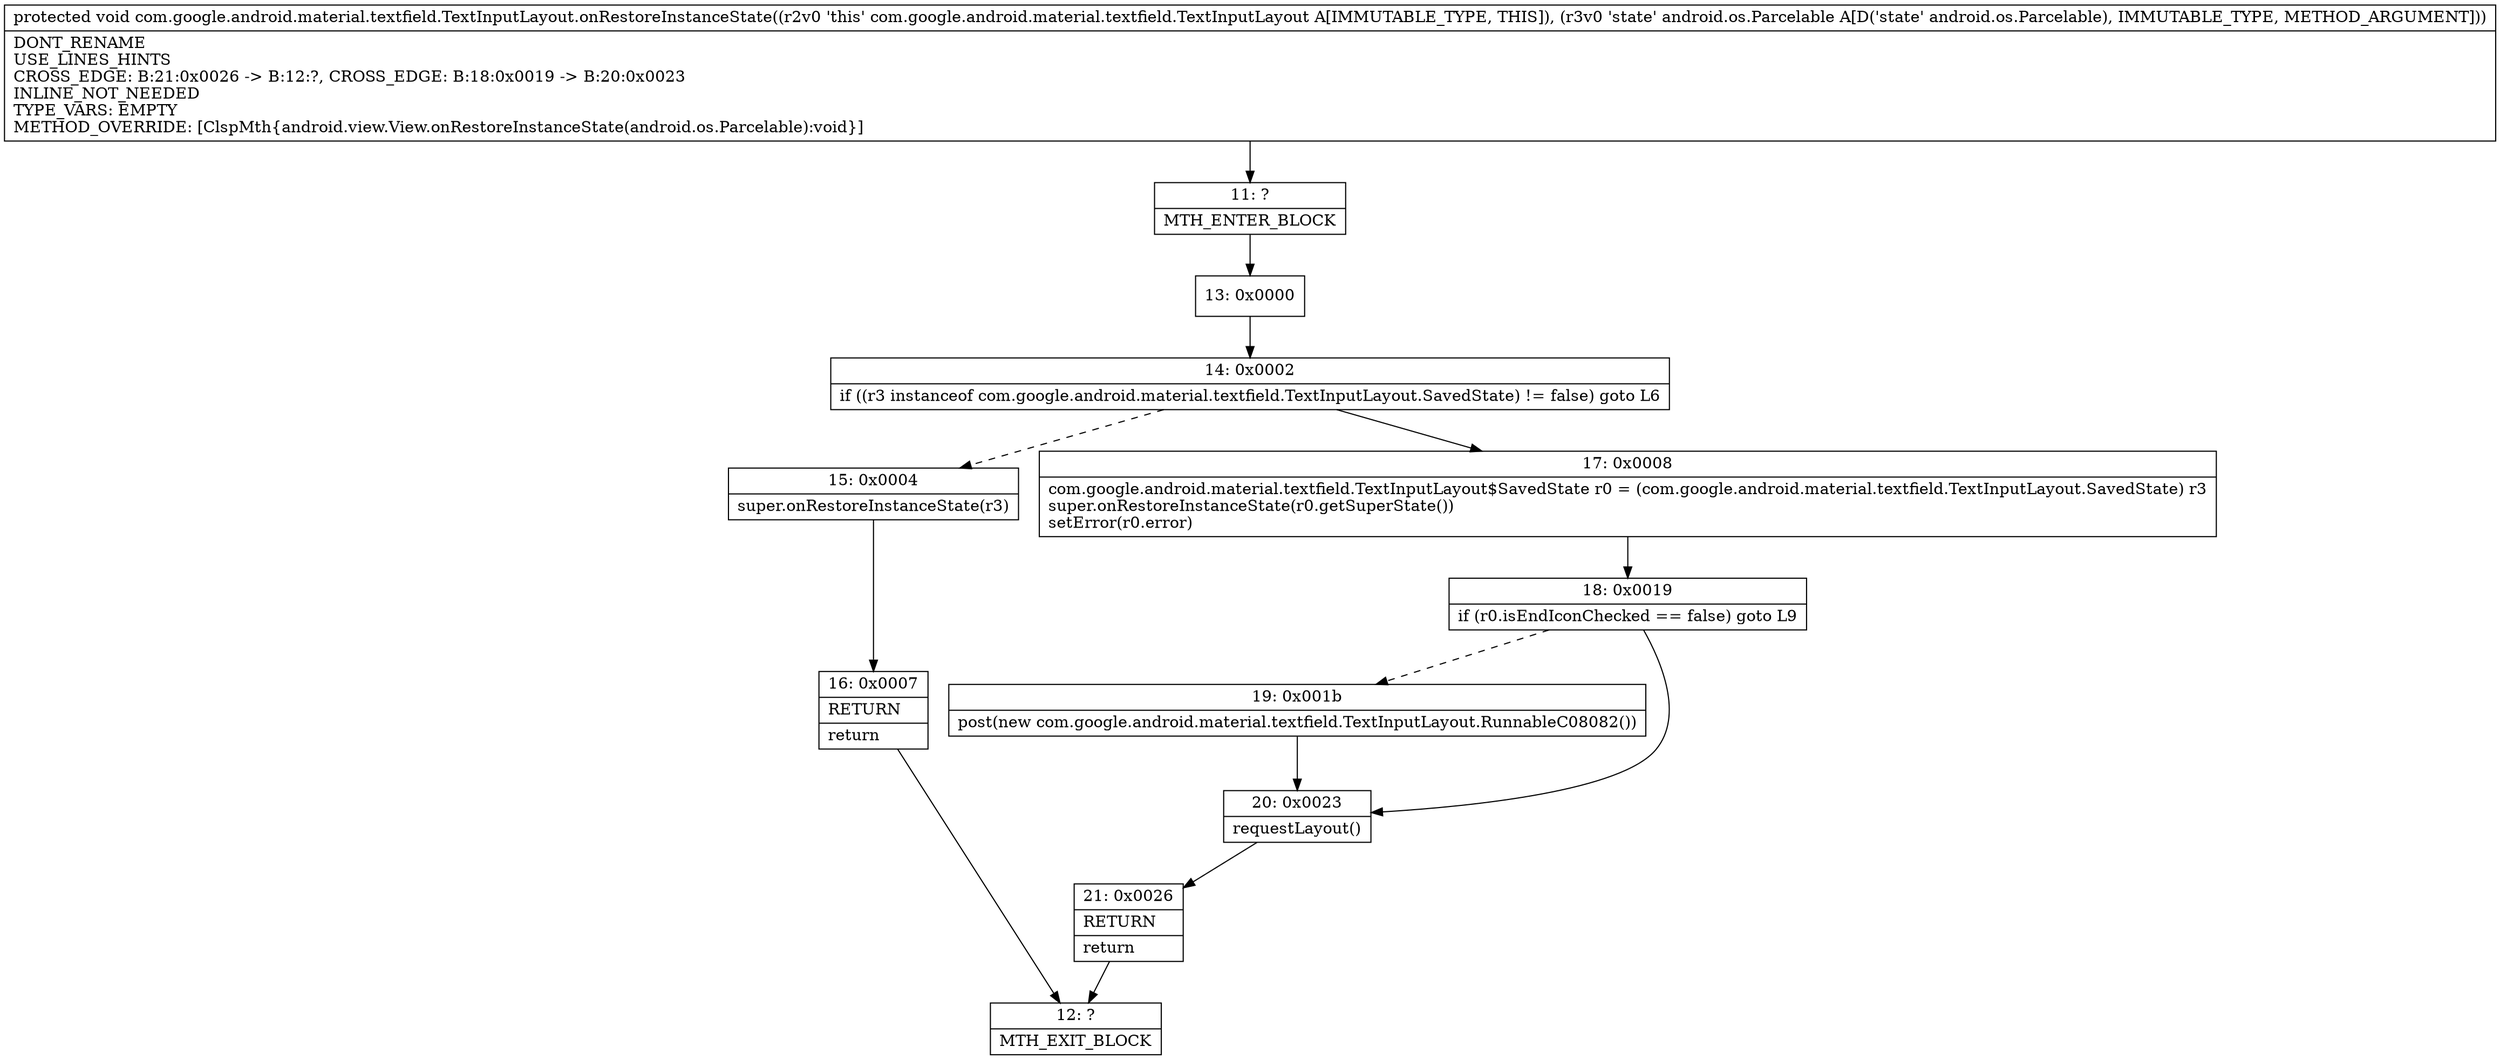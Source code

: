 digraph "CFG forcom.google.android.material.textfield.TextInputLayout.onRestoreInstanceState(Landroid\/os\/Parcelable;)V" {
Node_11 [shape=record,label="{11\:\ ?|MTH_ENTER_BLOCK\l}"];
Node_13 [shape=record,label="{13\:\ 0x0000}"];
Node_14 [shape=record,label="{14\:\ 0x0002|if ((r3 instanceof com.google.android.material.textfield.TextInputLayout.SavedState) != false) goto L6\l}"];
Node_15 [shape=record,label="{15\:\ 0x0004|super.onRestoreInstanceState(r3)\l}"];
Node_16 [shape=record,label="{16\:\ 0x0007|RETURN\l|return\l}"];
Node_12 [shape=record,label="{12\:\ ?|MTH_EXIT_BLOCK\l}"];
Node_17 [shape=record,label="{17\:\ 0x0008|com.google.android.material.textfield.TextInputLayout$SavedState r0 = (com.google.android.material.textfield.TextInputLayout.SavedState) r3\lsuper.onRestoreInstanceState(r0.getSuperState())\lsetError(r0.error)\l}"];
Node_18 [shape=record,label="{18\:\ 0x0019|if (r0.isEndIconChecked == false) goto L9\l}"];
Node_19 [shape=record,label="{19\:\ 0x001b|post(new com.google.android.material.textfield.TextInputLayout.RunnableC08082())\l}"];
Node_20 [shape=record,label="{20\:\ 0x0023|requestLayout()\l}"];
Node_21 [shape=record,label="{21\:\ 0x0026|RETURN\l|return\l}"];
MethodNode[shape=record,label="{protected void com.google.android.material.textfield.TextInputLayout.onRestoreInstanceState((r2v0 'this' com.google.android.material.textfield.TextInputLayout A[IMMUTABLE_TYPE, THIS]), (r3v0 'state' android.os.Parcelable A[D('state' android.os.Parcelable), IMMUTABLE_TYPE, METHOD_ARGUMENT]))  | DONT_RENAME\lUSE_LINES_HINTS\lCROSS_EDGE: B:21:0x0026 \-\> B:12:?, CROSS_EDGE: B:18:0x0019 \-\> B:20:0x0023\lINLINE_NOT_NEEDED\lTYPE_VARS: EMPTY\lMETHOD_OVERRIDE: [ClspMth\{android.view.View.onRestoreInstanceState(android.os.Parcelable):void\}]\l}"];
MethodNode -> Node_11;Node_11 -> Node_13;
Node_13 -> Node_14;
Node_14 -> Node_15[style=dashed];
Node_14 -> Node_17;
Node_15 -> Node_16;
Node_16 -> Node_12;
Node_17 -> Node_18;
Node_18 -> Node_19[style=dashed];
Node_18 -> Node_20;
Node_19 -> Node_20;
Node_20 -> Node_21;
Node_21 -> Node_12;
}

